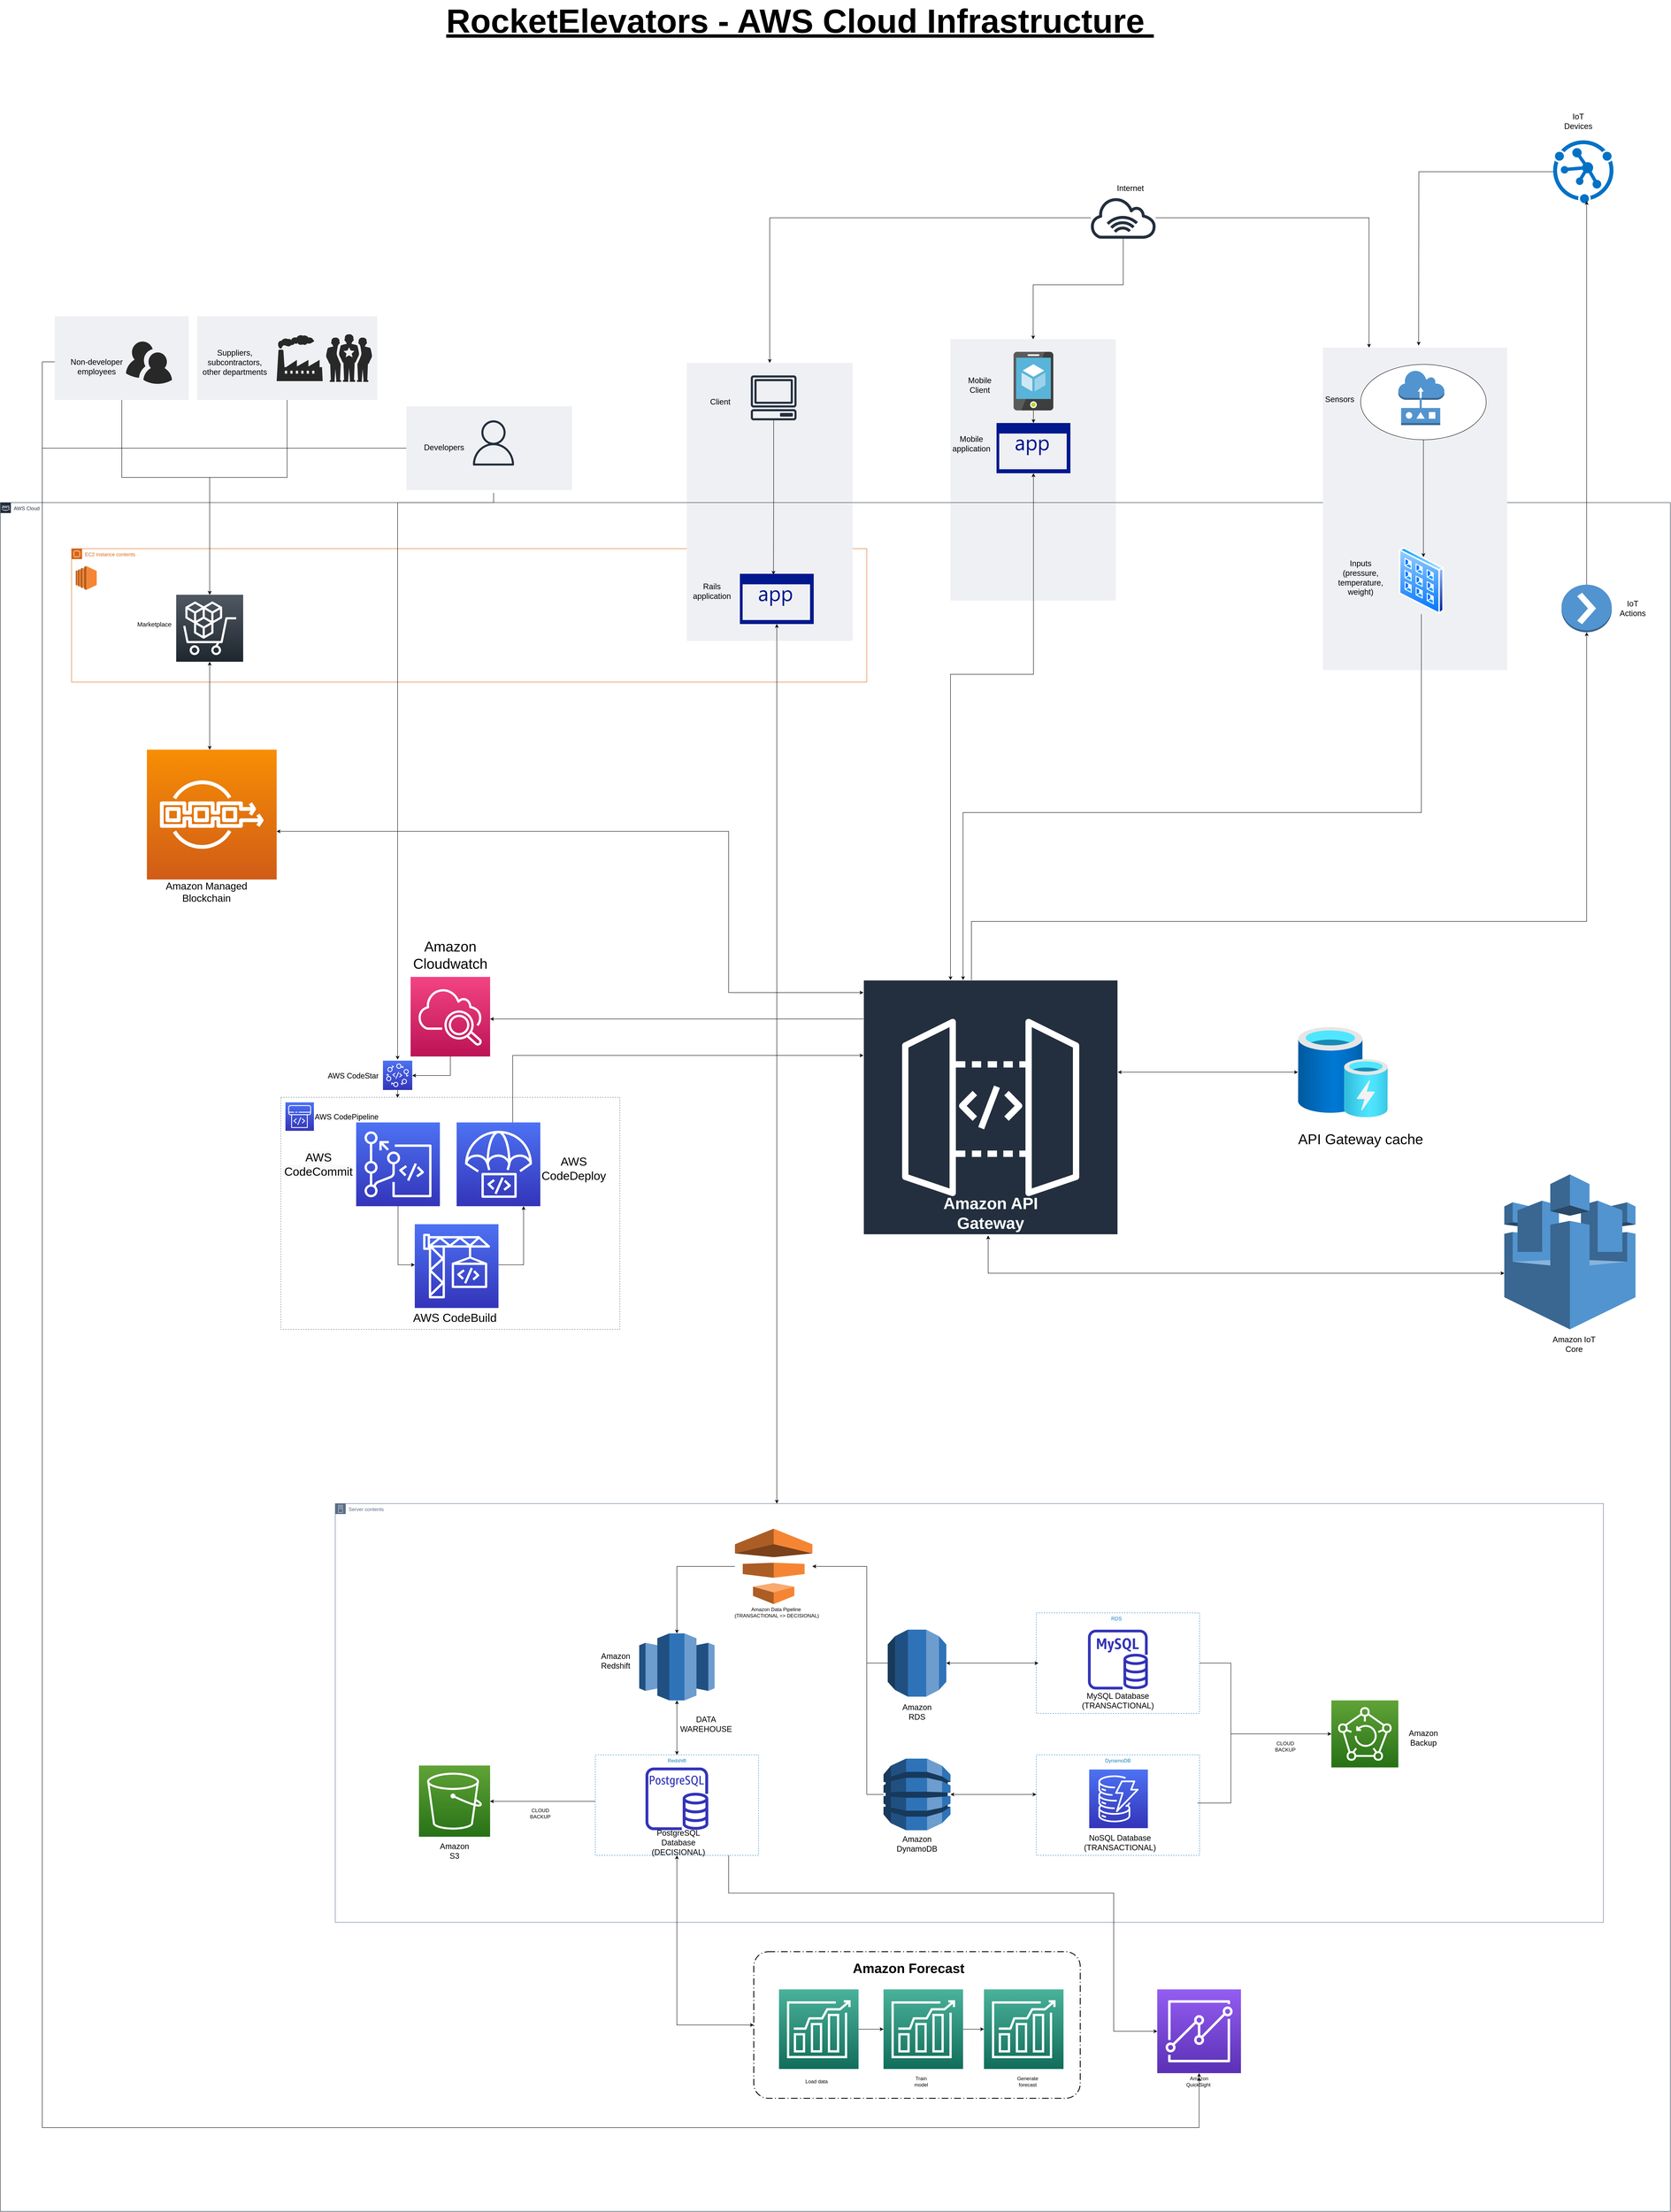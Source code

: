 <mxfile version="13.8.5" type="github"><diagram id="DKj6TBFOXHYejWeqtXT9" name="Page-1"><mxGraphModel dx="4868" dy="3204" grid="1" gridSize="10" guides="1" tooltips="1" connect="1" arrows="1" fold="1" page="1" pageScale="1" pageWidth="850" pageHeight="1100" math="0" shadow="0"><root><mxCell id="0"/><mxCell id="1" parent="0"/><mxCell id="yI7PjoIeiXjcI_CWV4Vf-1" value="EC2 instance contents" style="points=[[0,0],[0.25,0],[0.5,0],[0.75,0],[1,0],[1,0.25],[1,0.5],[1,0.75],[1,1],[0.75,1],[0.5,1],[0.25,1],[0,1],[0,0.75],[0,0.5],[0,0.25]];outlineConnect=0;gradientColor=none;html=1;whiteSpace=wrap;fontSize=12;fontStyle=0;shape=mxgraph.aws4.group;grIcon=mxgraph.aws4.group_ec2_instance_contents;strokeColor=#D86613;fillColor=none;verticalAlign=top;align=left;spacingLeft=30;fontColor=#D86613;dashed=0;" vertex="1" parent="1"><mxGeometry x="210" y="1350" width="1900" height="318.65" as="geometry"/></mxCell><mxCell id="yI7PjoIeiXjcI_CWV4Vf-2" value="" style="fillColor=#EFF0F3;strokeColor=none;dashed=0;verticalAlign=top;fontStyle=0;fontColor=#232F3D;" vertex="1" parent="1"><mxGeometry x="1680" y="906.35" width="396.19" height="663.65" as="geometry"/></mxCell><mxCell id="yI7PjoIeiXjcI_CWV4Vf-3" value="" style="fillColor=#EFF0F3;strokeColor=none;dashed=0;verticalAlign=top;fontStyle=0;fontColor=#232F3D;" vertex="1" parent="1"><mxGeometry x="2310" y="850" width="395" height="624" as="geometry"/></mxCell><mxCell id="yI7PjoIeiXjcI_CWV4Vf-4" value="AWS Cloud" style="points=[[0,0],[0.25,0],[0.5,0],[0.75,0],[1,0],[1,0.25],[1,0.5],[1,0.75],[1,1],[0.75,1],[0.5,1],[0.25,1],[0,1],[0,0.75],[0,0.5],[0,0.25]];outlineConnect=0;gradientColor=none;html=1;whiteSpace=wrap;fontSize=12;fontStyle=0;shape=mxgraph.aws4.group;grIcon=mxgraph.aws4.group_aws_cloud_alt;strokeColor=#232F3E;fillColor=none;verticalAlign=top;align=left;spacingLeft=30;fontColor=#232F3E;dashed=0;" vertex="1" parent="1"><mxGeometry x="40" y="1240" width="3990" height="4080" as="geometry"/></mxCell><mxCell id="yI7PjoIeiXjcI_CWV4Vf-5" value="" style="edgeStyle=orthogonalEdgeStyle;rounded=0;orthogonalLoop=1;jettySize=auto;html=1;startArrow=none;startFill=0;" edge="1" parent="1" source="yI7PjoIeiXjcI_CWV4Vf-6" target="yI7PjoIeiXjcI_CWV4Vf-130"><mxGeometry relative="1" as="geometry"><mxPoint x="725" y="1145" as="targetPoint"/><Array as="points"><mxPoint x="725" y="1180"/><mxPoint x="540" y="1180"/></Array></mxGeometry></mxCell><mxCell id="yI7PjoIeiXjcI_CWV4Vf-6" value="" style="fillColor=#EFF0F3;strokeColor=none;dashed=0;verticalAlign=top;fontStyle=0;fontColor=#232F3D;" vertex="1" parent="1"><mxGeometry x="510" y="795" width="430" height="200" as="geometry"/></mxCell><mxCell id="yI7PjoIeiXjcI_CWV4Vf-7" value="" style="edgeStyle=orthogonalEdgeStyle;rounded=0;orthogonalLoop=1;jettySize=auto;html=1;startArrow=none;startFill=0;entryX=0.5;entryY=0;entryDx=0;entryDy=0;" edge="1" parent="1" source="yI7PjoIeiXjcI_CWV4Vf-9" target="yI7PjoIeiXjcI_CWV4Vf-104"><mxGeometry relative="1" as="geometry"><mxPoint x="205.715" y="903.65" as="targetPoint"/><Array as="points"><mxPoint x="140" y="904"/><mxPoint x="140" y="5120"/><mxPoint x="2904" y="5120"/></Array></mxGeometry></mxCell><mxCell id="yI7PjoIeiXjcI_CWV4Vf-8" value="" style="edgeStyle=orthogonalEdgeStyle;rounded=0;orthogonalLoop=1;jettySize=auto;html=1;startArrow=none;startFill=0;" edge="1" parent="1" source="yI7PjoIeiXjcI_CWV4Vf-9" target="yI7PjoIeiXjcI_CWV4Vf-130"><mxGeometry relative="1" as="geometry"><mxPoint x="330" y="1145" as="targetPoint"/><Array as="points"><mxPoint x="330" y="1180"/><mxPoint x="540" y="1180"/></Array></mxGeometry></mxCell><mxCell id="yI7PjoIeiXjcI_CWV4Vf-9" value="" style="fillColor=#EFF0F3;strokeColor=none;dashed=0;verticalAlign=top;fontStyle=0;fontColor=#232F3D;" vertex="1" parent="1"><mxGeometry x="170" y="795" width="320" height="200" as="geometry"/></mxCell><mxCell id="yI7PjoIeiXjcI_CWV4Vf-10" value="" style="fillColor=none;strokeColor=#5A6C86;dashed=1;verticalAlign=top;fontStyle=0;fontColor=#5A6C86;fontSize=22;perimeterSpacing=33;" vertex="1" parent="1"><mxGeometry x="710" y="2660" width="810" height="554" as="geometry"/></mxCell><mxCell id="yI7PjoIeiXjcI_CWV4Vf-11" value="Server contents" style="points=[[0,0],[0.25,0],[0.5,0],[0.75,0],[1,0],[1,0.25],[1,0.5],[1,0.75],[1,1],[0.75,1],[0.5,1],[0.25,1],[0,1],[0,0.75],[0,0.5],[0,0.25]];outlineConnect=0;gradientColor=none;html=1;whiteSpace=wrap;fontSize=12;fontStyle=0;shape=mxgraph.aws4.group;grIcon=mxgraph.aws4.group_on_premise;strokeColor=#5A6C86;fillColor=none;verticalAlign=top;align=left;spacingLeft=30;fontColor=#5A6C86;dashed=0;" vertex="1" parent="1"><mxGeometry x="840" y="3630" width="3030" height="1000" as="geometry"/></mxCell><mxCell id="yI7PjoIeiXjcI_CWV4Vf-12" value="" style="rounded=1;arcSize=10;dashed=1;fillColor=none;gradientColor=none;dashPattern=8 3 1 3;strokeWidth=2;" vertex="1" parent="1"><mxGeometry x="1840" y="4700" width="780" height="350" as="geometry"/></mxCell><mxCell id="yI7PjoIeiXjcI_CWV4Vf-13" value="" style="fillColor=#EFF0F3;strokeColor=none;dashed=0;verticalAlign=top;fontStyle=0;fontColor=#232F3D;" vertex="1" parent="1"><mxGeometry x="3200" y="870" width="440" height="770" as="geometry"/></mxCell><mxCell id="yI7PjoIeiXjcI_CWV4Vf-14" value="" style="edgeStyle=orthogonalEdgeStyle;rounded=0;orthogonalLoop=1;jettySize=auto;html=1;startArrow=none;startFill=0;endArrow=classic;endFill=1;fontSize=19;fontColor=#000000;" edge="1" parent="1" source="yI7PjoIeiXjcI_CWV4Vf-15"><mxGeometry relative="1" as="geometry"><mxPoint x="3440" y="1370" as="targetPoint"/></mxGeometry></mxCell><mxCell id="yI7PjoIeiXjcI_CWV4Vf-15" value="" style="ellipse;whiteSpace=wrap;html=1;fontSize=19;fontColor=#000000;" vertex="1" parent="1"><mxGeometry x="3290" y="910" width="300" height="180" as="geometry"/></mxCell><mxCell id="yI7PjoIeiXjcI_CWV4Vf-16" value="" style="edgeStyle=orthogonalEdgeStyle;rounded=0;orthogonalLoop=1;jettySize=auto;html=1;startArrow=none;startFill=0;endArrow=classic;endFill=1;fontSize=39;fontColor=#FFFFFF;" edge="1" parent="1" source="yI7PjoIeiXjcI_CWV4Vf-18" target="yI7PjoIeiXjcI_CWV4Vf-64"><mxGeometry relative="1" as="geometry"><mxPoint x="1320" y="2480" as="targetPoint"/><Array as="points"><mxPoint x="1900" y="2473"/><mxPoint x="1900" y="2473"/></Array><mxPoint x="1490" y="2473" as="sourcePoint"/></mxGeometry></mxCell><mxCell id="yI7PjoIeiXjcI_CWV4Vf-17" value="" style="edgeStyle=orthogonalEdgeStyle;rounded=0;orthogonalLoop=1;jettySize=auto;html=1;" edge="1" parent="1" source="yI7PjoIeiXjcI_CWV4Vf-18"><mxGeometry relative="1" as="geometry"><mxPoint x="2290" y="2380" as="sourcePoint"/><mxPoint x="3830" y="1549.6" as="targetPoint"/><Array as="points"><mxPoint x="2360" y="2240"/><mxPoint x="3830" y="2240"/></Array></mxGeometry></mxCell><mxCell id="yI7PjoIeiXjcI_CWV4Vf-18" value="Amazon API Gateway" style="outlineConnect=0;fontColor=#232F3E;gradientColor=none;strokeColor=#ffffff;fillColor=#232F3E;dashed=0;verticalLabelPosition=middle;verticalAlign=bottom;align=center;html=1;whiteSpace=wrap;fontSize=10;fontStyle=1;spacing=3;shape=mxgraph.aws4.productIcon;prIcon=mxgraph.aws4.api_gateway;" vertex="1" parent="1"><mxGeometry x="2101.96" y="2380" width="608.04" height="440" as="geometry"/></mxCell><mxCell id="yI7PjoIeiXjcI_CWV4Vf-19" value="" style="edgeStyle=orthogonalEdgeStyle;rounded=0;orthogonalLoop=1;jettySize=auto;html=1;" edge="1" parent="1" source="yI7PjoIeiXjcI_CWV4Vf-22" target="yI7PjoIeiXjcI_CWV4Vf-50"><mxGeometry relative="1" as="geometry"><Array as="points"><mxPoint x="1400" y="4341"/><mxPoint x="1400" y="4341"/></Array></mxGeometry></mxCell><mxCell id="yI7PjoIeiXjcI_CWV4Vf-20" value="" style="edgeStyle=orthogonalEdgeStyle;rounded=0;orthogonalLoop=1;jettySize=auto;html=1;entryX=0;entryY=0.5;entryDx=0;entryDy=0;startArrow=classic;startFill=1;" edge="1" parent="1" source="yI7PjoIeiXjcI_CWV4Vf-22" target="yI7PjoIeiXjcI_CWV4Vf-12"><mxGeometry relative="1" as="geometry"><mxPoint x="1656.32" y="4640" as="targetPoint"/></mxGeometry></mxCell><mxCell id="yI7PjoIeiXjcI_CWV4Vf-21" value="" style="edgeStyle=orthogonalEdgeStyle;rounded=0;orthogonalLoop=1;jettySize=auto;html=1;startArrow=none;startFill=0;" edge="1" parent="1" source="yI7PjoIeiXjcI_CWV4Vf-22" target="yI7PjoIeiXjcI_CWV4Vf-103"><mxGeometry relative="1" as="geometry"><mxPoint x="2066.32" y="4350" as="targetPoint"/><Array as="points"><mxPoint x="1780" y="4560"/><mxPoint x="2700" y="4560"/><mxPoint x="2700" y="4890"/></Array></mxGeometry></mxCell><mxCell id="yI7PjoIeiXjcI_CWV4Vf-22" value="Redshift" style="fillColor=none;strokeColor=#147EBA;dashed=1;verticalAlign=top;fontStyle=0;fontColor=#147EBA;" vertex="1" parent="1"><mxGeometry x="1461.32" y="4230" width="390" height="240" as="geometry"/></mxCell><mxCell id="yI7PjoIeiXjcI_CWV4Vf-23" value="DynamoDB" style="fillColor=none;strokeColor=#147EBA;dashed=1;verticalAlign=top;fontStyle=0;fontColor=#147EBA;" vertex="1" parent="1"><mxGeometry x="2515" y="4230" width="390" height="240" as="geometry"/></mxCell><mxCell id="yI7PjoIeiXjcI_CWV4Vf-24" value="" style="edgeStyle=orthogonalEdgeStyle;rounded=0;orthogonalLoop=1;jettySize=auto;html=1;startArrow=none;startFill=0;endArrow=none;endFill=0;fontSize=19;" edge="1" parent="1" source="yI7PjoIeiXjcI_CWV4Vf-25" target="yI7PjoIeiXjcI_CWV4Vf-49"><mxGeometry relative="1" as="geometry"><mxPoint x="2980" y="4180" as="targetPoint"/><Array as="points"><mxPoint x="2980" y="4011"/><mxPoint x="2980" y="4180"/></Array></mxGeometry></mxCell><mxCell id="yI7PjoIeiXjcI_CWV4Vf-25" value="RDS  " style="fillColor=none;strokeColor=#147EBA;dashed=1;verticalAlign=top;fontStyle=0;fontColor=#147EBA;" vertex="1" parent="1"><mxGeometry x="2515" y="3891" width="390" height="240" as="geometry"/></mxCell><mxCell id="yI7PjoIeiXjcI_CWV4Vf-26" style="edgeStyle=orthogonalEdgeStyle;rounded=0;orthogonalLoop=1;jettySize=auto;html=1;exitX=0.5;exitY=1;exitDx=0;exitDy=0;" edge="1" parent="1"><mxGeometry relative="1" as="geometry"><mxPoint x="1510" y="3323.65" as="sourcePoint"/><mxPoint x="1510" y="3323.65" as="targetPoint"/></mxGeometry></mxCell><mxCell id="yI7PjoIeiXjcI_CWV4Vf-27" value="" style="edgeStyle=orthogonalEdgeStyle;rounded=0;orthogonalLoop=1;jettySize=auto;html=1;entryX=0.455;entryY=0.018;entryDx=0;entryDy=0;entryPerimeter=0;" edge="1" parent="1" source="yI7PjoIeiXjcI_CWV4Vf-28" target="yI7PjoIeiXjcI_CWV4Vf-57"><mxGeometry relative="1" as="geometry"><mxPoint x="1887.495" y="1366.345" as="targetPoint"/><Array as="points"/></mxGeometry></mxCell><mxCell id="yI7PjoIeiXjcI_CWV4Vf-28" value="" style="outlineConnect=0;fontColor=#232F3E;gradientColor=none;fillColor=#232F3E;strokeColor=none;dashed=0;verticalLabelPosition=bottom;verticalAlign=top;align=center;html=1;fontSize=12;fontStyle=0;aspect=fixed;pointerEvents=1;shape=mxgraph.aws4.client;" vertex="1" parent="1"><mxGeometry x="1832.43" y="936.35" width="110.13" height="107.31" as="geometry"/></mxCell><mxCell id="yI7PjoIeiXjcI_CWV4Vf-29" value="MySQL Database&lt;br&gt;(TRANSACTIONAL)" style="text;html=1;strokeColor=none;fillColor=none;align=center;verticalAlign=middle;whiteSpace=wrap;rounded=0;fontSize=19;" vertex="1" parent="1"><mxGeometry x="2690" y="4091" width="40" height="20" as="geometry"/></mxCell><mxCell id="yI7PjoIeiXjcI_CWV4Vf-30" value="" style="outlineConnect=0;fontColor=#232F3E;gradientColor=none;fillColor=#3334B9;strokeColor=none;dashed=0;verticalLabelPosition=bottom;verticalAlign=top;align=center;html=1;fontSize=12;fontStyle=0;aspect=fixed;pointerEvents=1;shape=mxgraph.aws4.rds_mysql_instance;" vertex="1" parent="1"><mxGeometry x="2638.5" y="3931" width="143" height="143" as="geometry"/></mxCell><mxCell id="yI7PjoIeiXjcI_CWV4Vf-31" value="" style="outlineConnect=0;fontColor=#232F3E;gradientColor=#4D72F3;gradientDirection=north;fillColor=#3334B9;strokeColor=#ffffff;dashed=0;verticalLabelPosition=bottom;verticalAlign=top;align=center;html=1;fontSize=12;fontStyle=0;aspect=fixed;shape=mxgraph.aws4.resourceIcon;resIcon=mxgraph.aws4.dynamodb;" vertex="1" parent="1"><mxGeometry x="2641.5" y="4265" width="140" height="140" as="geometry"/></mxCell><mxCell id="yI7PjoIeiXjcI_CWV4Vf-32" value="" style="edgeStyle=orthogonalEdgeStyle;rounded=0;orthogonalLoop=1;jettySize=auto;html=1;startArrow=classic;startFill=1;fontSize=19;" edge="1" parent="1" source="yI7PjoIeiXjcI_CWV4Vf-34"><mxGeometry relative="1" as="geometry"><mxPoint x="2515" y="4324.5" as="targetPoint"/></mxGeometry></mxCell><mxCell id="yI7PjoIeiXjcI_CWV4Vf-33" value="" style="edgeStyle=orthogonalEdgeStyle;rounded=0;orthogonalLoop=1;jettySize=auto;html=1;" edge="1" parent="1" source="yI7PjoIeiXjcI_CWV4Vf-34" target="yI7PjoIeiXjcI_CWV4Vf-90"><mxGeometry relative="1" as="geometry"><mxPoint x="2050" y="4324.5" as="targetPoint"/><Array as="points"><mxPoint x="2110" y="4325"/><mxPoint x="2110" y="3780"/></Array></mxGeometry></mxCell><mxCell id="yI7PjoIeiXjcI_CWV4Vf-34" value="" style="outlineConnect=0;dashed=0;verticalLabelPosition=bottom;verticalAlign=top;align=center;html=1;shape=mxgraph.aws3.dynamo_db;fillColor=#2E73B8;gradientColor=none;fontSize=19;" vertex="1" parent="1"><mxGeometry x="2150" y="4239" width="160" height="171" as="geometry"/></mxCell><mxCell id="yI7PjoIeiXjcI_CWV4Vf-35" value="PostgreSQL Database (DECISIONAL)" style="text;html=1;strokeColor=none;fillColor=none;align=center;verticalAlign=middle;whiteSpace=wrap;rounded=0;fontSize=19;" vertex="1" parent="1"><mxGeometry x="1640" y="4430" width="40" height="20" as="geometry"/></mxCell><mxCell id="yI7PjoIeiXjcI_CWV4Vf-36" value="Amazon Redshift" style="text;html=1;strokeColor=none;fillColor=none;align=center;verticalAlign=middle;whiteSpace=wrap;rounded=0;fontSize=19;" vertex="1" parent="1"><mxGeometry x="1490" y="4005.5" width="40" as="geometry"/></mxCell><mxCell id="yI7PjoIeiXjcI_CWV4Vf-37" value="" style="edgeStyle=orthogonalEdgeStyle;rounded=0;orthogonalLoop=1;jettySize=auto;html=1;startArrow=classic;startFill=1;fontSize=19;entryX=0.5;entryY=0;entryDx=0;entryDy=0;" edge="1" parent="1" source="yI7PjoIeiXjcI_CWV4Vf-38" target="yI7PjoIeiXjcI_CWV4Vf-22"><mxGeometry relative="1" as="geometry"><Array as="points"/></mxGeometry></mxCell><mxCell id="yI7PjoIeiXjcI_CWV4Vf-38" value="" style="outlineConnect=0;dashed=0;verticalLabelPosition=bottom;verticalAlign=top;align=center;html=1;shape=mxgraph.aws3.redshift;fillColor=#2E73B8;gradientColor=none;fontSize=19;" vertex="1" parent="1"><mxGeometry x="1566.32" y="3940" width="180" height="160" as="geometry"/></mxCell><mxCell id="yI7PjoIeiXjcI_CWV4Vf-39" value="Amazon DynamoDB" style="text;html=1;strokeColor=none;fillColor=none;align=center;verticalAlign=middle;whiteSpace=wrap;rounded=0;fontSize=19;" vertex="1" parent="1"><mxGeometry x="2210" y="4425.5" width="40" height="34.5" as="geometry"/></mxCell><mxCell id="yI7PjoIeiXjcI_CWV4Vf-40" value="" style="edgeStyle=orthogonalEdgeStyle;rounded=0;orthogonalLoop=1;jettySize=auto;html=1;startArrow=classic;startFill=1;fontSize=19;" edge="1" parent="1" source="yI7PjoIeiXjcI_CWV4Vf-42"><mxGeometry relative="1" as="geometry"><mxPoint x="2520" y="4011" as="targetPoint"/></mxGeometry></mxCell><mxCell id="yI7PjoIeiXjcI_CWV4Vf-41" value="" style="edgeStyle=orthogonalEdgeStyle;rounded=0;orthogonalLoop=1;jettySize=auto;html=1;" edge="1" parent="1" source="yI7PjoIeiXjcI_CWV4Vf-42" target="yI7PjoIeiXjcI_CWV4Vf-90"><mxGeometry relative="1" as="geometry"><mxPoint x="2070" y="4011" as="targetPoint"/><Array as="points"><mxPoint x="2110" y="4011"/><mxPoint x="2110" y="3780"/></Array></mxGeometry></mxCell><mxCell id="yI7PjoIeiXjcI_CWV4Vf-42" value="" style="outlineConnect=0;dashed=0;verticalLabelPosition=bottom;verticalAlign=top;align=center;html=1;shape=mxgraph.aws3.rds;fillColor=#2E73B8;gradientColor=none;fontSize=19;" vertex="1" parent="1"><mxGeometry x="2160" y="3931" width="140" height="160" as="geometry"/></mxCell><mxCell id="yI7PjoIeiXjcI_CWV4Vf-43" value="Amazon RDS" style="text;html=1;strokeColor=none;fillColor=none;align=center;verticalAlign=middle;whiteSpace=wrap;rounded=0;fontSize=19;" vertex="1" parent="1"><mxGeometry x="2210" y="4111" width="40" height="34.5" as="geometry"/></mxCell><mxCell id="yI7PjoIeiXjcI_CWV4Vf-44" value="" style="outlineConnect=0;fontColor=#232F3E;gradientColor=none;fillColor=#3334B9;strokeColor=none;dashed=0;verticalLabelPosition=bottom;verticalAlign=top;align=center;html=1;fontSize=12;fontStyle=0;aspect=fixed;pointerEvents=1;shape=mxgraph.aws4.rds_postgresql_instance;" vertex="1" parent="1"><mxGeometry x="1581.32" y="4260" width="150" height="150" as="geometry"/></mxCell><mxCell id="yI7PjoIeiXjcI_CWV4Vf-45" value="NoSQL Database (TRANSACTIONAL)" style="text;html=1;strokeColor=none;fillColor=none;align=center;verticalAlign=middle;whiteSpace=wrap;rounded=0;fontSize=19;" vertex="1" parent="1"><mxGeometry x="2695" y="4430" width="40" height="20" as="geometry"/></mxCell><mxCell id="yI7PjoIeiXjcI_CWV4Vf-46" style="edgeStyle=orthogonalEdgeStyle;rounded=0;orthogonalLoop=1;jettySize=auto;html=1;exitX=0.5;exitY=1;exitDx=0;exitDy=0;startArrow=classic;startFill=1;fontSize=19;" edge="1" parent="1" source="yI7PjoIeiXjcI_CWV4Vf-43" target="yI7PjoIeiXjcI_CWV4Vf-43"><mxGeometry relative="1" as="geometry"/></mxCell><mxCell id="yI7PjoIeiXjcI_CWV4Vf-47" value="DATA WAREHOUSE" style="text;html=1;strokeColor=none;fillColor=none;align=center;verticalAlign=middle;whiteSpace=wrap;rounded=0;fontSize=19;" vertex="1" parent="1"><mxGeometry x="1706.32" y="4147.25" width="40" height="20" as="geometry"/></mxCell><mxCell id="yI7PjoIeiXjcI_CWV4Vf-48" value="" style="edgeStyle=orthogonalEdgeStyle;rounded=0;orthogonalLoop=1;jettySize=auto;html=1;startArrow=classic;startFill=1;fontSize=19;endArrow=none;endFill=0;" edge="1" parent="1" source="yI7PjoIeiXjcI_CWV4Vf-49"><mxGeometry relative="1" as="geometry"><mxPoint x="2900" y="4345" as="targetPoint"/><Array as="points"><mxPoint x="2980" y="4180"/><mxPoint x="2980" y="4345"/></Array></mxGeometry></mxCell><mxCell id="yI7PjoIeiXjcI_CWV4Vf-49" value="" style="outlineConnect=0;fontColor=#232F3E;gradientColor=#60A337;gradientDirection=north;fillColor=#277116;strokeColor=#ffffff;dashed=0;verticalLabelPosition=bottom;verticalAlign=top;align=center;html=1;fontSize=12;fontStyle=0;aspect=fixed;shape=mxgraph.aws4.resourceIcon;resIcon=mxgraph.aws4.backup;" vertex="1" parent="1"><mxGeometry x="3220" y="4100" width="160" height="160" as="geometry"/></mxCell><mxCell id="yI7PjoIeiXjcI_CWV4Vf-50" value="" style="outlineConnect=0;fontColor=#232F3E;gradientColor=#60A337;gradientDirection=north;fillColor=#277116;strokeColor=#ffffff;dashed=0;verticalLabelPosition=bottom;verticalAlign=top;align=center;html=1;fontSize=12;fontStyle=0;aspect=fixed;shape=mxgraph.aws4.resourceIcon;resIcon=mxgraph.aws4.s3;" vertex="1" parent="1"><mxGeometry x="1040" y="4255.5" width="170" height="170" as="geometry"/></mxCell><mxCell id="yI7PjoIeiXjcI_CWV4Vf-51" value="Amazon Backup" style="text;html=1;strokeColor=none;fillColor=none;align=center;verticalAlign=middle;whiteSpace=wrap;rounded=0;fontSize=19;" vertex="1" parent="1"><mxGeometry x="3420" y="4180" width="40" height="20" as="geometry"/></mxCell><mxCell id="yI7PjoIeiXjcI_CWV4Vf-52" value="Amazon S3" style="text;html=1;strokeColor=none;fillColor=none;align=center;verticalAlign=middle;whiteSpace=wrap;rounded=0;fontSize=19;" vertex="1" parent="1"><mxGeometry x="1105" y="4450" width="40" height="20" as="geometry"/></mxCell><mxCell id="yI7PjoIeiXjcI_CWV4Vf-53" style="edgeStyle=orthogonalEdgeStyle;rounded=0;orthogonalLoop=1;jettySize=auto;html=1;exitX=0.5;exitY=1;exitDx=0;exitDy=0;startArrow=none;startFill=0;endArrow=classic;endFill=1;fontSize=19;" edge="1" parent="1" source="yI7PjoIeiXjcI_CWV4Vf-52" target="yI7PjoIeiXjcI_CWV4Vf-52"><mxGeometry relative="1" as="geometry"/></mxCell><mxCell id="yI7PjoIeiXjcI_CWV4Vf-54" value="Client" style="text;html=1;strokeColor=none;fillColor=none;align=center;verticalAlign=middle;whiteSpace=wrap;rounded=0;fontSize=19;" vertex="1" parent="1"><mxGeometry x="1740" y="990" width="40" height="20" as="geometry"/></mxCell><mxCell id="yI7PjoIeiXjcI_CWV4Vf-55" style="edgeStyle=orthogonalEdgeStyle;rounded=0;orthogonalLoop=1;jettySize=auto;html=1;exitX=0.5;exitY=1;exitDx=0;exitDy=0;" edge="1" parent="1" source="yI7PjoIeiXjcI_CWV4Vf-54" target="yI7PjoIeiXjcI_CWV4Vf-54"><mxGeometry relative="1" as="geometry"/></mxCell><mxCell id="yI7PjoIeiXjcI_CWV4Vf-56" value="" style="edgeStyle=orthogonalEdgeStyle;rounded=0;orthogonalLoop=1;jettySize=auto;html=1;startArrow=classic;startFill=1;endArrow=classic;endFill=1;fontSize=19;" edge="1" parent="1" source="yI7PjoIeiXjcI_CWV4Vf-57" target="yI7PjoIeiXjcI_CWV4Vf-11"><mxGeometry relative="1" as="geometry"><mxPoint x="1812" y="2220" as="targetPoint"/><Array as="points"><mxPoint x="1895" y="2920"/><mxPoint x="1895" y="2920"/></Array></mxGeometry></mxCell><mxCell id="yI7PjoIeiXjcI_CWV4Vf-57" value="" style="aspect=fixed;pointerEvents=1;shadow=0;dashed=0;html=1;strokeColor=none;labelPosition=center;verticalLabelPosition=bottom;verticalAlign=top;align=center;fillColor=#00188D;shape=mxgraph.mscae.enterprise.application" vertex="1" parent="1"><mxGeometry x="1806.76" y="1410" width="176.47" height="120" as="geometry"/></mxCell><mxCell id="yI7PjoIeiXjcI_CWV4Vf-58" value="Internet" style="text;html=1;strokeColor=none;fillColor=none;align=center;verticalAlign=middle;whiteSpace=wrap;rounded=0;fontSize=19;" vertex="1" parent="1"><mxGeometry x="2720" y="480" width="40" height="20" as="geometry"/></mxCell><mxCell id="yI7PjoIeiXjcI_CWV4Vf-59" value="Rails application" style="text;html=1;strokeColor=none;fillColor=none;align=center;verticalAlign=middle;whiteSpace=wrap;rounded=0;fontSize=19;" vertex="1" parent="1"><mxGeometry x="1720" y="1443.65" width="40" height="16.35" as="geometry"/></mxCell><mxCell id="yI7PjoIeiXjcI_CWV4Vf-60" value="&lt;font style=&quot;font-size: 39px&quot;&gt;Amazon API Gateway&lt;/font&gt;" style="text;html=1;align=center;verticalAlign=middle;whiteSpace=wrap;rounded=0;fontSize=39;fontStyle=1;fontColor=#FFFFFF;" vertex="1" parent="1"><mxGeometry x="2225.98" y="2790" width="360" height="294" as="geometry"/></mxCell><mxCell id="yI7PjoIeiXjcI_CWV4Vf-61" value="" style="edgeStyle=orthogonalEdgeStyle;rounded=0;orthogonalLoop=1;jettySize=auto;html=1;startArrow=classic;startFill=1;endArrow=classic;endFill=1;" edge="1" parent="1" source="yI7PjoIeiXjcI_CWV4Vf-62"><mxGeometry relative="1" as="geometry"><mxPoint x="2710" y="2600" as="targetPoint"/></mxGeometry></mxCell><mxCell id="yI7PjoIeiXjcI_CWV4Vf-62" value="" style="aspect=fixed;html=1;points=[];align=center;image;fontSize=12;image=img/lib/azure2/general/Cache.svg;" vertex="1" parent="1"><mxGeometry x="3140" y="2492.5" width="215" height="215" as="geometry"/></mxCell><mxCell id="yI7PjoIeiXjcI_CWV4Vf-143" value="" style="edgeStyle=orthogonalEdgeStyle;rounded=0;orthogonalLoop=1;jettySize=auto;html=1;fontSize=24;" edge="1" parent="1" source="yI7PjoIeiXjcI_CWV4Vf-64" target="yI7PjoIeiXjcI_CWV4Vf-125"><mxGeometry relative="1" as="geometry"><mxPoint x="1050" y="2611" as="targetPoint"/><Array as="points"><mxPoint x="1115" y="2608"/></Array></mxGeometry></mxCell><mxCell id="yI7PjoIeiXjcI_CWV4Vf-64" value="" style="outlineConnect=0;fontColor=#232F3E;gradientColor=#F34482;gradientDirection=north;fillColor=#BC1356;strokeColor=#ffffff;dashed=0;verticalLabelPosition=bottom;verticalAlign=top;align=center;html=1;fontSize=12;fontStyle=0;aspect=fixed;shape=mxgraph.aws4.resourceIcon;resIcon=mxgraph.aws4.cloudwatch_2;" vertex="1" parent="1"><mxGeometry x="1020" y="2372.5" width="190" height="190" as="geometry"/></mxCell><mxCell id="yI7PjoIeiXjcI_CWV4Vf-65" value="&lt;font color=&quot;#000000&quot; style=&quot;font-size: 34px;&quot;&gt;API Gateway cache&lt;/font&gt;" style="text;html=1;strokeColor=none;fillColor=none;align=center;verticalAlign=middle;whiteSpace=wrap;rounded=0;fontSize=34;fontColor=#FFFFFF;" vertex="1" parent="1"><mxGeometry x="3125" y="2750" width="330" height="20" as="geometry"/></mxCell><mxCell id="yI7PjoIeiXjcI_CWV4Vf-66" value="&lt;font color=&quot;#000000&quot;&gt;Amazon Cloudwatch&lt;/font&gt;" style="text;html=1;strokeColor=none;fillColor=none;align=center;verticalAlign=middle;whiteSpace=wrap;rounded=0;fontSize=34;fontColor=#FFFFFF;" vertex="1" parent="1"><mxGeometry x="1005" y="2310" width="220" height="20" as="geometry"/></mxCell><mxCell id="yI7PjoIeiXjcI_CWV4Vf-67" value="" style="edgeStyle=orthogonalEdgeStyle;rounded=0;orthogonalLoop=1;jettySize=auto;html=1;startArrow=none;startFill=0;endArrow=classic;endFill=1;fontSize=34;fontColor=#FFFFFF;entryX=0.5;entryY=0;entryDx=0;entryDy=0;" edge="1" parent="1" source="yI7PjoIeiXjcI_CWV4Vf-70" target="yI7PjoIeiXjcI_CWV4Vf-3"><mxGeometry relative="1" as="geometry"><mxPoint x="2490" y="840" as="targetPoint"/><Array as="points"><mxPoint x="2723" y="720"/><mxPoint x="2507" y="720"/></Array></mxGeometry></mxCell><mxCell id="yI7PjoIeiXjcI_CWV4Vf-68" value="" style="edgeStyle=orthogonalEdgeStyle;rounded=0;orthogonalLoop=1;jettySize=auto;html=1;startArrow=none;startFill=0;endArrow=classic;endFill=1;fontSize=34;fontColor=#FFFFFF;" edge="1" parent="1" source="yI7PjoIeiXjcI_CWV4Vf-70" target="yI7PjoIeiXjcI_CWV4Vf-2"><mxGeometry relative="1" as="geometry"/></mxCell><mxCell id="yI7PjoIeiXjcI_CWV4Vf-69" value="" style="edgeStyle=orthogonalEdgeStyle;rounded=0;orthogonalLoop=1;jettySize=auto;html=1;startArrow=none;startFill=0;endArrow=classic;endFill=1;fontSize=34;fontColor=#FFFFFF;entryX=0.25;entryY=0;entryDx=0;entryDy=0;" edge="1" parent="1" source="yI7PjoIeiXjcI_CWV4Vf-70" target="yI7PjoIeiXjcI_CWV4Vf-13"><mxGeometry relative="1" as="geometry"><mxPoint x="3390" y="916" as="targetPoint"/></mxGeometry></mxCell><mxCell id="yI7PjoIeiXjcI_CWV4Vf-70" value="" style="outlineConnect=0;fontColor=#232F3E;gradientColor=none;fillColor=#232F3E;strokeColor=none;dashed=0;verticalLabelPosition=bottom;verticalAlign=top;align=center;html=1;fontSize=12;fontStyle=0;aspect=fixed;pointerEvents=1;shape=mxgraph.aws4.internet_alt1;" vertex="1" parent="1"><mxGeometry x="2641.5" y="510" width="162.51" height="100" as="geometry"/></mxCell><mxCell id="yI7PjoIeiXjcI_CWV4Vf-71" value="" style="edgeStyle=orthogonalEdgeStyle;rounded=0;orthogonalLoop=1;jettySize=auto;html=1;startArrow=classic;startFill=1;endArrow=classic;endFill=1;fontSize=34;fontColor=#FFFFFF;entryX=0.25;entryY=0;entryDx=0;entryDy=0;" edge="1" parent="1" source="yI7PjoIeiXjcI_CWV4Vf-137"><mxGeometry relative="1" as="geometry"><mxPoint x="2310" y="2380" as="targetPoint"/><Array as="points"><mxPoint x="2508" y="1650"/><mxPoint x="2310" y="1650"/></Array></mxGeometry></mxCell><mxCell id="yI7PjoIeiXjcI_CWV4Vf-72" value="" style="aspect=fixed;html=1;points=[];align=center;image;fontSize=12;image=img/lib/mscae/App_Service_Mobile_App.svg;" vertex="1" parent="1"><mxGeometry x="2460.64" y="880" width="95.2" height="140" as="geometry"/></mxCell><mxCell id="yI7PjoIeiXjcI_CWV4Vf-73" value="Mobile Client" style="text;html=1;strokeColor=none;fillColor=none;align=center;verticalAlign=middle;whiteSpace=wrap;rounded=0;fontSize=19;" vertex="1" parent="1"><mxGeometry x="2360" y="950" width="40" height="20" as="geometry"/></mxCell><mxCell id="yI7PjoIeiXjcI_CWV4Vf-74" value="Mobile application" style="text;html=1;strokeColor=none;fillColor=none;align=center;verticalAlign=middle;whiteSpace=wrap;rounded=0;fontSize=19;" vertex="1" parent="1"><mxGeometry x="2340" y="1090" width="40" height="20" as="geometry"/></mxCell><mxCell id="yI7PjoIeiXjcI_CWV4Vf-75" value="" style="outlineConnect=0;dashed=0;verticalLabelPosition=bottom;verticalAlign=top;align=center;html=1;shape=mxgraph.aws3.sensor;fillColor=#5294CF;gradientColor=none;fontSize=34;fontColor=#FFFFFF;" vertex="1" parent="1"><mxGeometry x="3380" y="925" width="110" height="130" as="geometry"/></mxCell><mxCell id="yI7PjoIeiXjcI_CWV4Vf-76" value="&lt;font color=&quot;#000000&quot; style=&quot;font-size: 19px;&quot;&gt;Sensors&lt;/font&gt;" style="text;html=1;strokeColor=none;fillColor=none;align=center;verticalAlign=middle;whiteSpace=wrap;rounded=0;fontSize=19;fontColor=#FFFFFF;" vertex="1" parent="1"><mxGeometry x="3220" y="983.65" width="40" height="20" as="geometry"/></mxCell><mxCell id="yI7PjoIeiXjcI_CWV4Vf-77" value="" style="edgeStyle=orthogonalEdgeStyle;rounded=0;orthogonalLoop=1;jettySize=auto;html=1;startArrow=classic;startFill=1;endArrow=classic;endFill=1;" edge="1" parent="1" source="yI7PjoIeiXjcI_CWV4Vf-78"><mxGeometry relative="1" as="geometry"><mxPoint x="2400" y="2990" as="targetPoint"/><Array as="points"><mxPoint x="2400" y="3080"/></Array></mxGeometry></mxCell><mxCell id="yI7PjoIeiXjcI_CWV4Vf-78" value="" style="outlineConnect=0;dashed=0;verticalLabelPosition=bottom;verticalAlign=top;align=center;html=1;shape=mxgraph.aws3.aws_iot;fillColor=#5294CF;gradientColor=none;fontSize=19;fontColor=#FFFFFF;" vertex="1" parent="1"><mxGeometry x="3633.25" y="2844" width="313.5" height="370" as="geometry"/></mxCell><mxCell id="yI7PjoIeiXjcI_CWV4Vf-79" value="Amazon IoT Core" style="text;html=1;strokeColor=none;fillColor=none;align=center;verticalAlign=middle;whiteSpace=wrap;rounded=0;fontSize=19;" vertex="1" parent="1"><mxGeometry x="3740" y="3240" width="120" height="20" as="geometry"/></mxCell><mxCell id="yI7PjoIeiXjcI_CWV4Vf-80" value="" style="edgeStyle=orthogonalEdgeStyle;rounded=0;orthogonalLoop=1;jettySize=auto;html=1;" edge="1" parent="1" source="yI7PjoIeiXjcI_CWV4Vf-81"><mxGeometry relative="1" as="geometry"><mxPoint x="2340" y="2380" as="targetPoint"/><Array as="points"><mxPoint x="3435" y="1980"/><mxPoint x="2340" y="1980"/></Array></mxGeometry></mxCell><mxCell id="yI7PjoIeiXjcI_CWV4Vf-81" value="" style="aspect=fixed;perimeter=ellipsePerimeter;html=1;align=center;shadow=0;dashed=0;spacingTop=3;image;image=img/lib/active_directory/input_output_filter.svg;fontSize=19;fontColor=#000000;" vertex="1" parent="1"><mxGeometry x="3381.4" y="1346.35" width="107.2" height="160" as="geometry"/></mxCell><mxCell id="yI7PjoIeiXjcI_CWV4Vf-82" value="Inputs (pressure, temperature, weight)" style="text;html=1;strokeColor=none;fillColor=none;align=center;verticalAlign=middle;whiteSpace=wrap;rounded=0;fontSize=19;fontColor=#000000;" vertex="1" parent="1"><mxGeometry x="3270" y="1410" width="40" height="20" as="geometry"/></mxCell><mxCell id="yI7PjoIeiXjcI_CWV4Vf-83" value="" style="edgeStyle=orthogonalEdgeStyle;rounded=0;orthogonalLoop=1;jettySize=auto;html=1;startArrow=none;startFill=0;endArrow=classic;endFill=1;fontSize=19;fontColor=#000000;" edge="1" parent="1" source="yI7PjoIeiXjcI_CWV4Vf-84"><mxGeometry relative="1" as="geometry"><mxPoint x="3428.571" y="865" as="targetPoint"/></mxGeometry></mxCell><mxCell id="yI7PjoIeiXjcI_CWV4Vf-84" value="" style="aspect=fixed;html=1;points=[];align=center;image;fontSize=12;image=img/lib/mscae/Device_Provisioning_Services.svg;" vertex="1" parent="1"><mxGeometry x="3750" y="375" width="144" height="150" as="geometry"/></mxCell><mxCell id="yI7PjoIeiXjcI_CWV4Vf-85" value="IoT &lt;br&gt;Devices" style="text;html=1;strokeColor=none;fillColor=none;align=center;verticalAlign=middle;whiteSpace=wrap;rounded=0;fontSize=19;fontColor=#000000;" vertex="1" parent="1"><mxGeometry x="3790" y="320" width="40" height="20" as="geometry"/></mxCell><mxCell id="yI7PjoIeiXjcI_CWV4Vf-86" value="" style="edgeStyle=orthogonalEdgeStyle;rounded=0;orthogonalLoop=1;jettySize=auto;html=1;startArrow=none;startFill=0;endArrow=classic;endFill=1;fontSize=19;fontColor=#000000;" edge="1" parent="1" source="yI7PjoIeiXjcI_CWV4Vf-87"><mxGeometry relative="1" as="geometry"><mxPoint x="3830" y="520" as="targetPoint"/></mxGeometry></mxCell><mxCell id="yI7PjoIeiXjcI_CWV4Vf-87" value="" style="outlineConnect=0;dashed=0;verticalLabelPosition=bottom;verticalAlign=top;align=center;html=1;shape=mxgraph.aws3.action;fillColor=#5294CF;gradientColor=none;fontSize=19;fontColor=#000000;" vertex="1" parent="1"><mxGeometry x="3770" y="1436" width="120" height="113.6" as="geometry"/></mxCell><mxCell id="yI7PjoIeiXjcI_CWV4Vf-88" value="IoT Actions" style="text;html=1;strokeColor=none;fillColor=none;align=center;verticalAlign=middle;whiteSpace=wrap;rounded=0;fontSize=19;fontColor=#000000;" vertex="1" parent="1"><mxGeometry x="3920" y="1482.8" width="40" height="20" as="geometry"/></mxCell><mxCell id="yI7PjoIeiXjcI_CWV4Vf-89" value="" style="edgeStyle=orthogonalEdgeStyle;rounded=0;orthogonalLoop=1;jettySize=auto;html=1;" edge="1" parent="1" source="yI7PjoIeiXjcI_CWV4Vf-90" target="yI7PjoIeiXjcI_CWV4Vf-38"><mxGeometry relative="1" as="geometry"><mxPoint x="1717.5" y="3780" as="targetPoint"/></mxGeometry></mxCell><mxCell id="yI7PjoIeiXjcI_CWV4Vf-90" value="" style="outlineConnect=0;dashed=0;verticalLabelPosition=bottom;verticalAlign=top;align=center;html=1;shape=mxgraph.aws3.data_pipeline;fillColor=#F58534;gradientColor=none;" vertex="1" parent="1"><mxGeometry x="1795" y="3690" width="185" height="180" as="geometry"/></mxCell><mxCell id="yI7PjoIeiXjcI_CWV4Vf-91" value="Amazon Data Pipeline&amp;nbsp;&lt;br&gt;(TRANSACTIONAL =&amp;gt; DECISIONAL)" style="text;html=1;strokeColor=none;fillColor=none;align=center;verticalAlign=middle;whiteSpace=wrap;rounded=0;" vertex="1" parent="1"><mxGeometry x="1780" y="3880" width="230" height="20" as="geometry"/></mxCell><mxCell id="yI7PjoIeiXjcI_CWV4Vf-92" value="CLOUD BACKUP" style="text;html=1;strokeColor=none;fillColor=none;align=center;verticalAlign=middle;whiteSpace=wrap;rounded=0;" vertex="1" parent="1"><mxGeometry x="1310" y="4360" width="40" height="20" as="geometry"/></mxCell><mxCell id="yI7PjoIeiXjcI_CWV4Vf-93" value="CLOUD BACKUP" style="text;html=1;strokeColor=none;fillColor=none;align=center;verticalAlign=middle;whiteSpace=wrap;rounded=0;" vertex="1" parent="1"><mxGeometry x="3090" y="4200" width="40" height="20" as="geometry"/></mxCell><mxCell id="yI7PjoIeiXjcI_CWV4Vf-94" value="" style="edgeStyle=orthogonalEdgeStyle;rounded=0;orthogonalLoop=1;jettySize=auto;html=1;" edge="1" parent="1" source="yI7PjoIeiXjcI_CWV4Vf-95" target="yI7PjoIeiXjcI_CWV4Vf-97"><mxGeometry relative="1" as="geometry"/></mxCell><mxCell id="yI7PjoIeiXjcI_CWV4Vf-95" value="" style="outlineConnect=0;fontColor=#232F3E;gradientColor=#4AB29A;gradientDirection=north;fillColor=#116D5B;strokeColor=#ffffff;dashed=0;verticalLabelPosition=bottom;verticalAlign=top;align=center;html=1;fontSize=12;fontStyle=0;aspect=fixed;shape=mxgraph.aws4.resourceIcon;resIcon=mxgraph.aws4.forecast;" vertex="1" parent="1"><mxGeometry x="1900.28" y="4790" width="190" height="190" as="geometry"/></mxCell><mxCell id="yI7PjoIeiXjcI_CWV4Vf-96" value="" style="edgeStyle=orthogonalEdgeStyle;rounded=0;orthogonalLoop=1;jettySize=auto;html=1;" edge="1" parent="1" source="yI7PjoIeiXjcI_CWV4Vf-97" target="yI7PjoIeiXjcI_CWV4Vf-98"><mxGeometry relative="1" as="geometry"/></mxCell><mxCell id="yI7PjoIeiXjcI_CWV4Vf-97" value="" style="outlineConnect=0;fontColor=#232F3E;gradientColor=#4AB29A;gradientDirection=north;fillColor=#116D5B;strokeColor=#ffffff;dashed=0;verticalLabelPosition=bottom;verticalAlign=top;align=center;html=1;fontSize=12;fontStyle=0;aspect=fixed;shape=mxgraph.aws4.resourceIcon;resIcon=mxgraph.aws4.forecast;" vertex="1" parent="1"><mxGeometry x="2150" y="4790" width="190" height="190" as="geometry"/></mxCell><mxCell id="yI7PjoIeiXjcI_CWV4Vf-98" value="" style="outlineConnect=0;fontColor=#232F3E;gradientColor=#4AB29A;gradientDirection=north;fillColor=#116D5B;strokeColor=#ffffff;dashed=0;verticalLabelPosition=bottom;verticalAlign=top;align=center;html=1;fontSize=12;fontStyle=0;aspect=fixed;shape=mxgraph.aws4.resourceIcon;resIcon=mxgraph.aws4.forecast;" vertex="1" parent="1"><mxGeometry x="2390" y="4790" width="190" height="190" as="geometry"/></mxCell><mxCell id="yI7PjoIeiXjcI_CWV4Vf-99" value="Load data" style="text;html=1;strokeColor=none;fillColor=none;align=center;verticalAlign=middle;whiteSpace=wrap;rounded=0;" vertex="1" parent="1"><mxGeometry x="1950" y="5000" width="80" height="20" as="geometry"/></mxCell><mxCell id="yI7PjoIeiXjcI_CWV4Vf-100" value="Train model" style="text;html=1;strokeColor=none;fillColor=none;align=center;verticalAlign=middle;whiteSpace=wrap;rounded=0;" vertex="1" parent="1"><mxGeometry x="2220" y="5000" width="40" height="20" as="geometry"/></mxCell><mxCell id="yI7PjoIeiXjcI_CWV4Vf-101" value="Generate forecast" style="text;html=1;strokeColor=none;fillColor=none;align=center;verticalAlign=middle;whiteSpace=wrap;rounded=0;" vertex="1" parent="1"><mxGeometry x="2457" y="5000" width="75" height="20" as="geometry"/></mxCell><mxCell id="yI7PjoIeiXjcI_CWV4Vf-102" value="&lt;span style=&quot;font-size: 32px&quot;&gt;&lt;b&gt;Amazon Forecast&lt;/b&gt;&lt;/span&gt;" style="text;html=1;strokeColor=none;fillColor=none;align=center;verticalAlign=middle;whiteSpace=wrap;rounded=0;" vertex="1" parent="1"><mxGeometry x="2050" y="4730" width="320" height="20" as="geometry"/></mxCell><mxCell id="yI7PjoIeiXjcI_CWV4Vf-103" value="" style="outlineConnect=0;fontColor=#232F3E;gradientColor=#945DF2;gradientDirection=north;fillColor=#5A30B5;strokeColor=#ffffff;dashed=0;verticalLabelPosition=bottom;verticalAlign=top;align=center;html=1;fontSize=12;fontStyle=0;aspect=fixed;shape=mxgraph.aws4.resourceIcon;resIcon=mxgraph.aws4.quicksight;" vertex="1" parent="1"><mxGeometry x="2804.01" y="4790" width="200" height="200" as="geometry"/></mxCell><mxCell id="yI7PjoIeiXjcI_CWV4Vf-104" value="Amazon QuickSight&amp;nbsp;" style="text;html=1;strokeColor=none;fillColor=none;align=center;verticalAlign=middle;whiteSpace=wrap;rounded=0;" vertex="1" parent="1"><mxGeometry x="2849.01" y="5000" width="110" height="20" as="geometry"/></mxCell><mxCell id="yI7PjoIeiXjcI_CWV4Vf-105" value="" style="outlineConnect=0;dashed=0;verticalLabelPosition=bottom;verticalAlign=top;align=center;html=1;shape=mxgraph.aws3.ec2;fillColor=#F58534;gradientColor=none;" vertex="1" parent="1"><mxGeometry x="220" y="1391.47" width="50" height="57.05" as="geometry"/></mxCell><mxCell id="yI7PjoIeiXjcI_CWV4Vf-106" value="" style="edgeStyle=orthogonalEdgeStyle;rounded=0;orthogonalLoop=1;jettySize=auto;html=1;" edge="1" parent="1" source="yI7PjoIeiXjcI_CWV4Vf-107" target="yI7PjoIeiXjcI_CWV4Vf-103"><mxGeometry relative="1" as="geometry"><mxPoint x="930" y="1110" as="targetPoint"/><Array as="points"><mxPoint x="140" y="1110"/><mxPoint x="140" y="5120"/><mxPoint x="2904" y="5120"/></Array></mxGeometry></mxCell><mxCell id="yI7PjoIeiXjcI_CWV4Vf-107" value="" style="fillColor=#EFF0F3;strokeColor=none;dashed=0;verticalAlign=top;fontStyle=0;fontColor=#232F3D;" vertex="1" parent="1"><mxGeometry x="1010" y="1010" width="396.19" height="200" as="geometry"/></mxCell><mxCell id="yI7PjoIeiXjcI_CWV4Vf-108" value="" style="edgeStyle=orthogonalEdgeStyle;rounded=0;orthogonalLoop=1;jettySize=auto;html=1;exitX=0.526;exitY=1.034;exitDx=0;exitDy=0;exitPerimeter=0;" edge="1" parent="1" source="yI7PjoIeiXjcI_CWV4Vf-107"><mxGeometry relative="1" as="geometry"><mxPoint x="989" y="2570" as="targetPoint"/><Array as="points"><mxPoint x="1218" y="1240"/><mxPoint x="989" y="1240"/></Array></mxGeometry></mxCell><mxCell id="yI7PjoIeiXjcI_CWV4Vf-109" value="" style="outlineConnect=0;fontColor=#232F3E;gradientColor=none;fillColor=#232F3E;strokeColor=none;dashed=0;verticalLabelPosition=bottom;verticalAlign=top;align=center;html=1;fontSize=12;fontStyle=0;aspect=fixed;pointerEvents=1;shape=mxgraph.aws4.user;" vertex="1" parent="1"><mxGeometry x="1164.09" y="1043.66" width="108" height="108" as="geometry"/></mxCell><mxCell id="yI7PjoIeiXjcI_CWV4Vf-110" value="Developers" style="text;html=1;strokeColor=none;fillColor=none;align=center;verticalAlign=middle;whiteSpace=wrap;rounded=0;fontSize=19;" vertex="1" parent="1"><mxGeometry x="1080" y="1098.65" width="40" height="20" as="geometry"/></mxCell><mxCell id="yI7PjoIeiXjcI_CWV4Vf-111" value="" style="edgeStyle=orthogonalEdgeStyle;rounded=0;orthogonalLoop=1;jettySize=auto;html=1;startArrow=classic;startFill=1;" edge="1" parent="1" source="yI7PjoIeiXjcI_CWV4Vf-112" target="yI7PjoIeiXjcI_CWV4Vf-18"><mxGeometry relative="1" as="geometry"><mxPoint x="1820" y="2890" as="targetPoint"/><Array as="points"><mxPoint x="1780" y="2025"/><mxPoint x="1780" y="2410"/></Array></mxGeometry></mxCell><mxCell id="yI7PjoIeiXjcI_CWV4Vf-112" value="" style="outlineConnect=0;fontColor=#232F3E;gradientColor=#F78E04;gradientDirection=north;fillColor=#D05C17;strokeColor=#ffffff;dashed=0;verticalLabelPosition=bottom;verticalAlign=top;align=center;html=1;fontSize=12;fontStyle=0;aspect=fixed;shape=mxgraph.aws4.resourceIcon;resIcon=mxgraph.aws4.managed_blockchain;" vertex="1" parent="1"><mxGeometry x="390" y="1830" width="310" height="310" as="geometry"/></mxCell><mxCell id="yI7PjoIeiXjcI_CWV4Vf-113" value="&lt;font style=&quot;font-size: 24px;&quot;&gt;Amazon Managed Blockchain&lt;/font&gt;" style="text;html=1;strokeColor=none;fillColor=none;align=center;verticalAlign=middle;whiteSpace=wrap;rounded=0;fontSize=24;" vertex="1" parent="1"><mxGeometry x="410" y="2160" width="245" height="20" as="geometry"/></mxCell><mxCell id="yI7PjoIeiXjcI_CWV4Vf-114" value="" style="edgeStyle=orthogonalEdgeStyle;rounded=0;orthogonalLoop=1;jettySize=auto;html=1;fontSize=22;" edge="1" parent="1" source="yI7PjoIeiXjcI_CWV4Vf-115" target="yI7PjoIeiXjcI_CWV4Vf-119"><mxGeometry relative="1" as="geometry"><Array as="points"><mxPoint x="990" y="3060"/></Array></mxGeometry></mxCell><mxCell id="yI7PjoIeiXjcI_CWV4Vf-115" value="" style="outlineConnect=0;fontColor=#232F3E;gradientColor=#4D72F3;gradientDirection=north;fillColor=#3334B9;strokeColor=#ffffff;dashed=0;verticalLabelPosition=bottom;verticalAlign=top;align=center;html=1;fontSize=12;fontStyle=0;aspect=fixed;shape=mxgraph.aws4.resourceIcon;resIcon=mxgraph.aws4.codecommit;" vertex="1" parent="1"><mxGeometry x="890" y="2720" width="200" height="200" as="geometry"/></mxCell><mxCell id="yI7PjoIeiXjcI_CWV4Vf-116" value="&lt;span style=&quot;color: rgb(0 , 0 , 0) ; font-family: &amp;#34;helvetica&amp;#34; ; font-style: normal ; font-weight: 400 ; letter-spacing: normal ; text-indent: 0px ; text-transform: none ; word-spacing: 0px ; background-color: rgb(248 , 249 , 250) ; display: inline ; float: none&quot;&gt;&lt;font style=&quot;font-size: 28px&quot;&gt;AWS CodeCommit&lt;/font&gt;&lt;/span&gt;" style="text;whiteSpace=wrap;html=1;align=center;fontSize=28;" vertex="1" parent="1"><mxGeometry x="700" y="2780" width="200" height="60" as="geometry"/></mxCell><mxCell id="yI7PjoIeiXjcI_CWV4Vf-117" value="" style="outlineConnect=0;fontColor=#232F3E;gradientColor=#4D72F3;gradientDirection=north;fillColor=#3334B9;strokeColor=#ffffff;dashed=0;verticalLabelPosition=bottom;verticalAlign=top;align=center;html=1;fontSize=12;fontStyle=0;aspect=fixed;shape=mxgraph.aws4.resourceIcon;resIcon=mxgraph.aws4.codepipeline;" vertex="1" parent="1"><mxGeometry x="721" y="2672" width="68" height="68" as="geometry"/></mxCell><mxCell id="yI7PjoIeiXjcI_CWV4Vf-118" value="" style="edgeStyle=orthogonalEdgeStyle;rounded=0;orthogonalLoop=1;jettySize=auto;html=1;" edge="1" parent="1" source="yI7PjoIeiXjcI_CWV4Vf-119" target="yI7PjoIeiXjcI_CWV4Vf-123"><mxGeometry relative="1" as="geometry"><mxPoint x="1356.167" y="2920.0" as="targetPoint"/><Array as="points"><mxPoint x="1290" y="3060"/></Array></mxGeometry></mxCell><mxCell id="yI7PjoIeiXjcI_CWV4Vf-119" value="" style="outlineConnect=0;fontColor=#232F3E;gradientColor=#4D72F3;gradientDirection=north;fillColor=#3334B9;strokeColor=#ffffff;dashed=0;verticalLabelPosition=bottom;verticalAlign=top;align=center;html=1;fontSize=12;fontStyle=0;aspect=fixed;shape=mxgraph.aws4.resourceIcon;resIcon=mxgraph.aws4.codebuild;" vertex="1" parent="1"><mxGeometry x="1030" y="2963" width="200" height="200" as="geometry"/></mxCell><mxCell id="yI7PjoIeiXjcI_CWV4Vf-120" value="&lt;span style=&quot;color: rgb(0 , 0 , 0) ; font-family: &amp;#34;helvetica&amp;#34; ; font-style: normal ; font-weight: 400 ; letter-spacing: normal ; text-align: center ; text-indent: 0px ; text-transform: none ; word-spacing: 0px ; background-color: rgb(248 , 249 , 250) ; display: inline ; float: none&quot;&gt;&lt;font style=&quot;font-size: 18px&quot;&gt;AWS CodePipeline&lt;/font&gt;&lt;/span&gt;" style="text;whiteSpace=wrap;html=1;" vertex="1" parent="1"><mxGeometry x="789" y="2690" width="300" height="60" as="geometry"/></mxCell><mxCell id="yI7PjoIeiXjcI_CWV4Vf-121" value="&lt;span style=&quot;color: rgb(0 , 0 , 0) ; font-family: &amp;#34;helvetica&amp;#34; ; font-style: normal ; font-weight: 400 ; letter-spacing: normal ; text-align: center ; text-indent: 0px ; text-transform: none ; word-spacing: 0px ; background-color: rgb(248 , 249 , 250) ; display: inline ; float: none&quot;&gt;&lt;font style=&quot;font-size: 28px&quot;&gt;AWS CodeBuild&lt;/font&gt;&lt;br&gt;&lt;/span&gt;" style="text;whiteSpace=wrap;html=1;" vertex="1" parent="1"><mxGeometry x="1024" y="3163" width="236" height="40" as="geometry"/></mxCell><mxCell id="yI7PjoIeiXjcI_CWV4Vf-122" value="" style="edgeStyle=orthogonalEdgeStyle;rounded=0;orthogonalLoop=1;jettySize=auto;html=1;" edge="1" parent="1" source="yI7PjoIeiXjcI_CWV4Vf-123" target="yI7PjoIeiXjcI_CWV4Vf-18"><mxGeometry relative="1" as="geometry"><mxPoint x="1490" y="2560" as="targetPoint"/><Array as="points"><mxPoint x="1264" y="2560"/></Array></mxGeometry></mxCell><mxCell id="yI7PjoIeiXjcI_CWV4Vf-123" value="" style="outlineConnect=0;fontColor=#232F3E;gradientColor=#4D72F3;gradientDirection=north;fillColor=#3334B9;strokeColor=#ffffff;dashed=0;verticalLabelPosition=bottom;verticalAlign=top;align=center;html=1;fontSize=12;fontStyle=0;aspect=fixed;shape=mxgraph.aws4.resourceIcon;resIcon=mxgraph.aws4.codedeploy;" vertex="1" parent="1"><mxGeometry x="1130" y="2720" width="200" height="200" as="geometry"/></mxCell><mxCell id="yI7PjoIeiXjcI_CWV4Vf-124" value="&lt;span style=&quot;color: rgb(0 , 0 , 0) ; font-family: &amp;#34;helvetica&amp;#34; ; font-style: normal ; font-weight: 400 ; letter-spacing: normal ; text-indent: 0px ; text-transform: none ; word-spacing: 0px ; background-color: rgb(248 , 249 , 250) ; display: inline ; float: none&quot;&gt;&lt;font style=&quot;font-size: 28px&quot;&gt;AWS CodeDeploy&lt;/font&gt;&lt;/span&gt;" style="text;whiteSpace=wrap;html=1;align=center;" vertex="1" parent="1"><mxGeometry x="1380" y="2790" width="60" height="40" as="geometry"/></mxCell><mxCell id="yI7PjoIeiXjcI_CWV4Vf-146" value="" style="edgeStyle=orthogonalEdgeStyle;rounded=0;orthogonalLoop=1;jettySize=auto;html=1;fontSize=24;" edge="1" parent="1" source="yI7PjoIeiXjcI_CWV4Vf-125"><mxGeometry relative="1" as="geometry"><mxPoint x="989" y="2661" as="targetPoint"/><Array as="points"><mxPoint x="989" y="2661"/></Array></mxGeometry></mxCell><mxCell id="yI7PjoIeiXjcI_CWV4Vf-125" value="" style="outlineConnect=0;fontColor=#232F3E;gradientColor=#4D72F3;gradientDirection=north;fillColor=#3334B9;strokeColor=#ffffff;dashed=0;verticalLabelPosition=bottom;verticalAlign=top;align=center;html=1;fontSize=12;fontStyle=0;aspect=fixed;shape=mxgraph.aws4.resourceIcon;resIcon=mxgraph.aws4.codestar;" vertex="1" parent="1"><mxGeometry x="954" y="2572.5" width="70" height="70" as="geometry"/></mxCell><mxCell id="yI7PjoIeiXjcI_CWV4Vf-126" value="&lt;span style=&quot;color: rgb(0 , 0 , 0) ; font-family: &amp;#34;helvetica&amp;#34; ; font-size: 18px ; font-style: normal ; font-weight: 400 ; letter-spacing: normal ; text-indent: 0px ; text-transform: none ; word-spacing: 0px ; background-color: rgb(248 , 249 , 250) ; display: inline ; float: none&quot;&gt;AWS CodeStar&lt;/span&gt;" style="text;whiteSpace=wrap;html=1;fontSize=22;align=center;" vertex="1" parent="1"><mxGeometry x="818" y="2587.5" width="130" height="40" as="geometry"/></mxCell><mxCell id="yI7PjoIeiXjcI_CWV4Vf-127" style="edgeStyle=orthogonalEdgeStyle;rounded=0;orthogonalLoop=1;jettySize=auto;html=1;exitX=0.5;exitY=1;exitDx=0;exitDy=0;fontSize=22;" edge="1" parent="1" source="yI7PjoIeiXjcI_CWV4Vf-66" target="yI7PjoIeiXjcI_CWV4Vf-66"><mxGeometry relative="1" as="geometry"/></mxCell><mxCell id="yI7PjoIeiXjcI_CWV4Vf-128" value="Suppliers, subcontractors, other departments" style="text;html=1;strokeColor=none;fillColor=none;align=center;verticalAlign=middle;whiteSpace=wrap;rounded=0;fontSize=19;" vertex="1" parent="1"><mxGeometry x="520" y="896" width="160" height="20" as="geometry"/></mxCell><mxCell id="yI7PjoIeiXjcI_CWV4Vf-129" value="" style="edgeStyle=orthogonalEdgeStyle;rounded=0;orthogonalLoop=1;jettySize=auto;html=1;startArrow=classic;startFill=1;" edge="1" parent="1" source="yI7PjoIeiXjcI_CWV4Vf-130" target="yI7PjoIeiXjcI_CWV4Vf-112"><mxGeometry relative="1" as="geometry"><mxPoint x="540" y="1750" as="targetPoint"/><Array as="points"><mxPoint x="540" y="1780"/><mxPoint x="540" y="1780"/></Array></mxGeometry></mxCell><mxCell id="yI7PjoIeiXjcI_CWV4Vf-130" value="" style="gradientDirection=north;outlineConnect=0;fontColor=#232F3E;gradientColor=#505863;fillColor=#1E262E;strokeColor=#ffffff;dashed=0;verticalLabelPosition=bottom;verticalAlign=top;align=center;html=1;fontSize=12;fontStyle=0;aspect=fixed;shape=mxgraph.aws4.resourceIcon;resIcon=mxgraph.aws4.marketplace;" vertex="1" parent="1"><mxGeometry x="460" y="1460" width="160" height="160" as="geometry"/></mxCell><mxCell id="yI7PjoIeiXjcI_CWV4Vf-131" value="" style="verticalLabelPosition=bottom;html=1;fillColor=#282828;strokeColor=none;verticalAlign=top;pointerEvents=1;align=center;shape=mxgraph.cisco_safe.people_places_things_icons.icon1;" vertex="1" parent="1"><mxGeometry x="818" y="838.17" width="110" height="113.65" as="geometry"/></mxCell><mxCell id="yI7PjoIeiXjcI_CWV4Vf-132" value="" style="verticalLabelPosition=bottom;html=1;fillColor=#282828;strokeColor=none;verticalAlign=top;pointerEvents=1;align=center;shape=mxgraph.cisco_safe.people_places_things_icons.icon5;" vertex="1" parent="1"><mxGeometry x="700" y="840" width="110" height="110" as="geometry"/></mxCell><mxCell id="yI7PjoIeiXjcI_CWV4Vf-133" value="" style="verticalLabelPosition=bottom;html=1;fillColor=#282828;strokeColor=none;verticalAlign=top;pointerEvents=1;align=center;shape=mxgraph.cisco_safe.people_places_things_icons.icon9;" vertex="1" parent="1"><mxGeometry x="340" y="855.5" width="110" height="101" as="geometry"/></mxCell><mxCell id="yI7PjoIeiXjcI_CWV4Vf-134" value="Non-developer employees" style="text;html=1;strokeColor=none;fillColor=none;align=center;verticalAlign=middle;whiteSpace=wrap;rounded=0;fontSize=19;" vertex="1" parent="1"><mxGeometry x="200" y="906" width="140" height="20" as="geometry"/></mxCell><mxCell id="yI7PjoIeiXjcI_CWV4Vf-135" value="Marketplace&amp;nbsp;" style="text;html=1;strokeColor=none;fillColor=none;align=center;verticalAlign=middle;whiteSpace=wrap;rounded=0;fontSize=15;" vertex="1" parent="1"><mxGeometry x="390" y="1495" width="40" height="70" as="geometry"/></mxCell><mxCell id="yI7PjoIeiXjcI_CWV4Vf-136" value="RocketElevators - AWS Cloud Infrastructure&amp;nbsp;" style="text;html=1;align=center;verticalAlign=middle;resizable=0;points=[];autosize=1;fontSize=80;fontStyle=5" vertex="1" parent="1"><mxGeometry x="1095" y="40" width="1710" height="100" as="geometry"/></mxCell><mxCell id="yI7PjoIeiXjcI_CWV4Vf-137" value="" style="aspect=fixed;pointerEvents=1;shadow=0;dashed=0;html=1;strokeColor=none;labelPosition=center;verticalLabelPosition=bottom;verticalAlign=top;align=center;fillColor=#00188D;shape=mxgraph.mscae.enterprise.application" vertex="1" parent="1"><mxGeometry x="2420" y="1050" width="176.47" height="120" as="geometry"/></mxCell><mxCell id="yI7PjoIeiXjcI_CWV4Vf-138" value="" style="edgeStyle=orthogonalEdgeStyle;rounded=0;orthogonalLoop=1;jettySize=auto;html=1;startArrow=none;startFill=0;endArrow=classic;endFill=1;fontSize=34;fontColor=#FFFFFF;" edge="1" parent="1" source="yI7PjoIeiXjcI_CWV4Vf-72" target="yI7PjoIeiXjcI_CWV4Vf-137"><mxGeometry relative="1" as="geometry"><mxPoint x="2498.23" y="1360" as="targetPoint"/><mxPoint x="2498.286" y="1080" as="sourcePoint"/></mxGeometry></mxCell></root></mxGraphModel></diagram></mxfile>